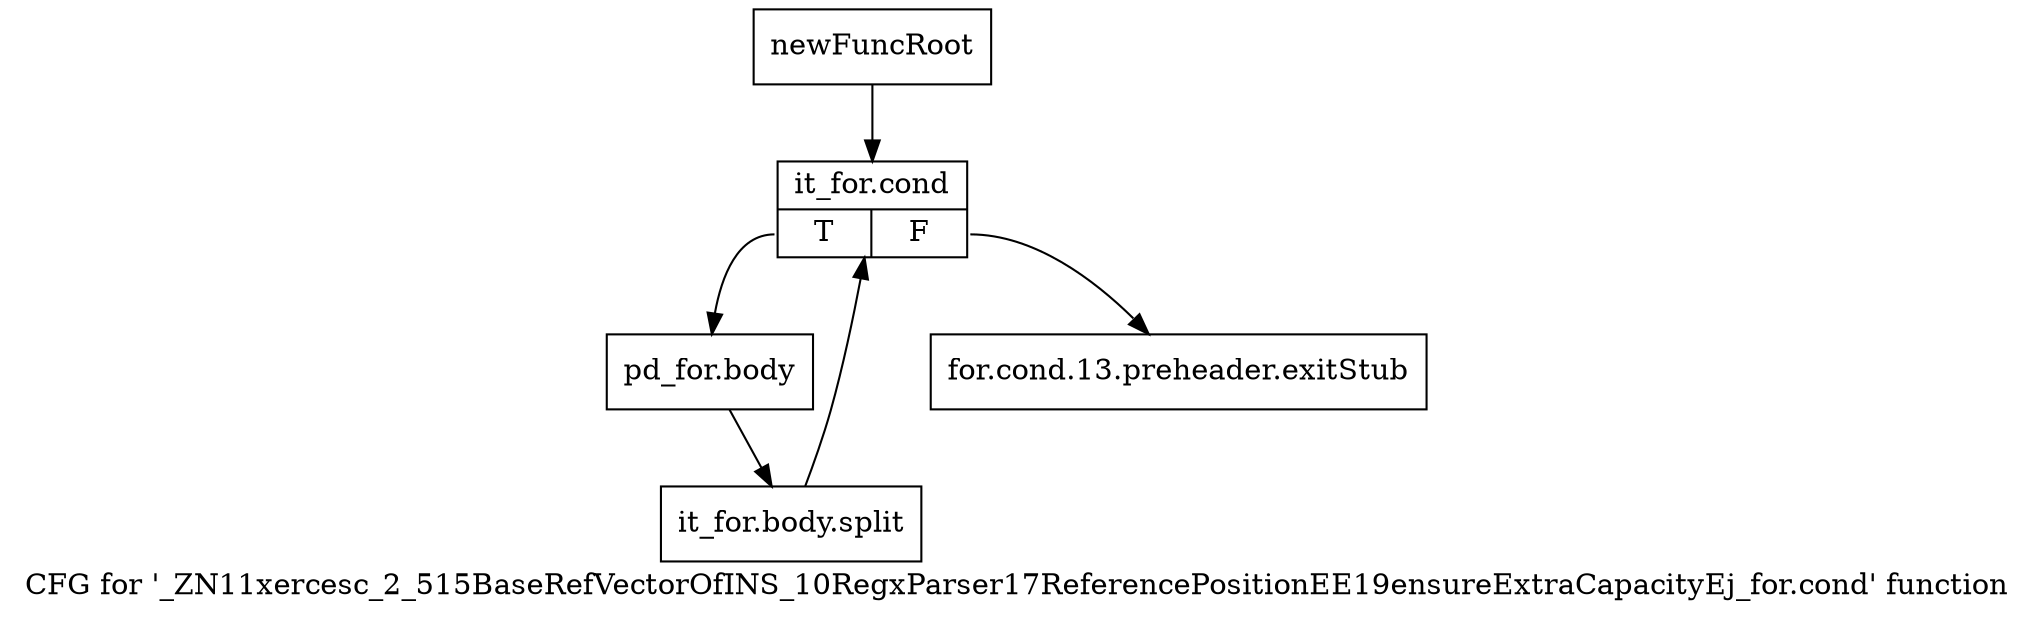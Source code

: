 digraph "CFG for '_ZN11xercesc_2_515BaseRefVectorOfINS_10RegxParser17ReferencePositionEE19ensureExtraCapacityEj_for.cond' function" {
	label="CFG for '_ZN11xercesc_2_515BaseRefVectorOfINS_10RegxParser17ReferencePositionEE19ensureExtraCapacityEj_for.cond' function";

	Node0x998ffe0 [shape=record,label="{newFuncRoot}"];
	Node0x998ffe0 -> Node0x9990080;
	Node0x9990030 [shape=record,label="{for.cond.13.preheader.exitStub}"];
	Node0x9990080 [shape=record,label="{it_for.cond|{<s0>T|<s1>F}}"];
	Node0x9990080:s0 -> Node0x99900d0;
	Node0x9990080:s1 -> Node0x9990030;
	Node0x99900d0 [shape=record,label="{pd_for.body}"];
	Node0x99900d0 -> Node0xce7cfb0;
	Node0xce7cfb0 [shape=record,label="{it_for.body.split}"];
	Node0xce7cfb0 -> Node0x9990080;
}
